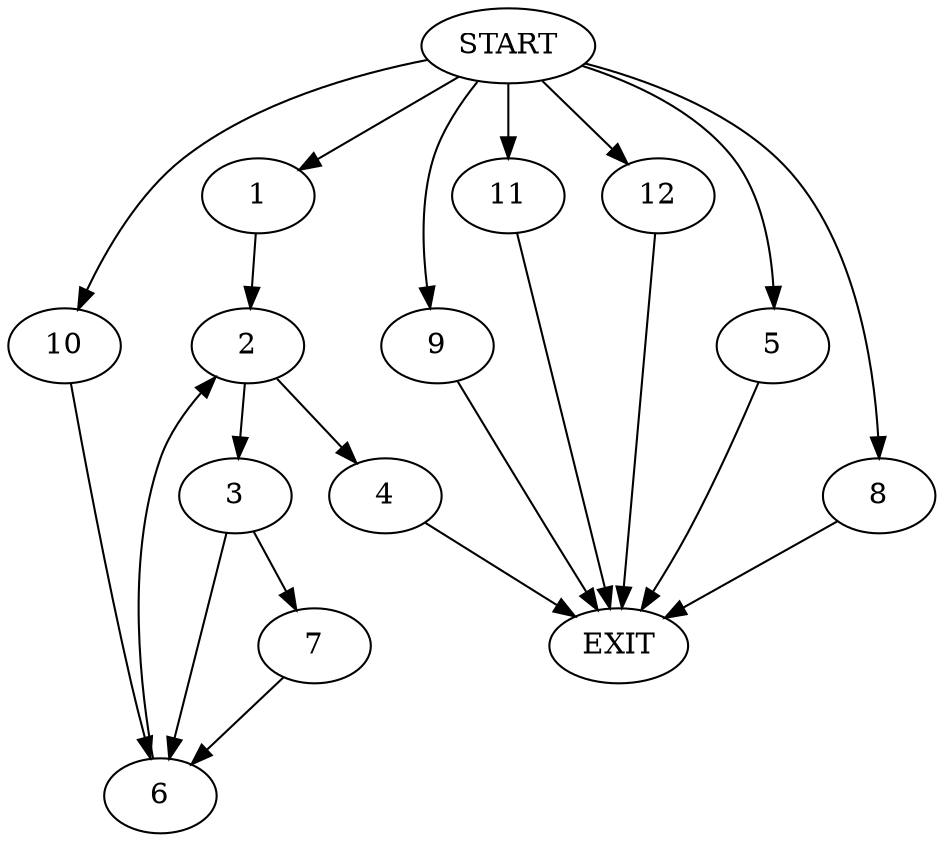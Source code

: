 digraph {
0 [label="START"]
13 [label="EXIT"]
0 -> 1
1 -> 2
2 -> 3
2 -> 4
0 -> 5
5 -> 13
3 -> 6
3 -> 7
4 -> 13
6 -> 2
7 -> 6
0 -> 8
8 -> 13
0 -> 9
9 -> 13
0 -> 10
10 -> 6
0 -> 11
11 -> 13
0 -> 12
12 -> 13
}
